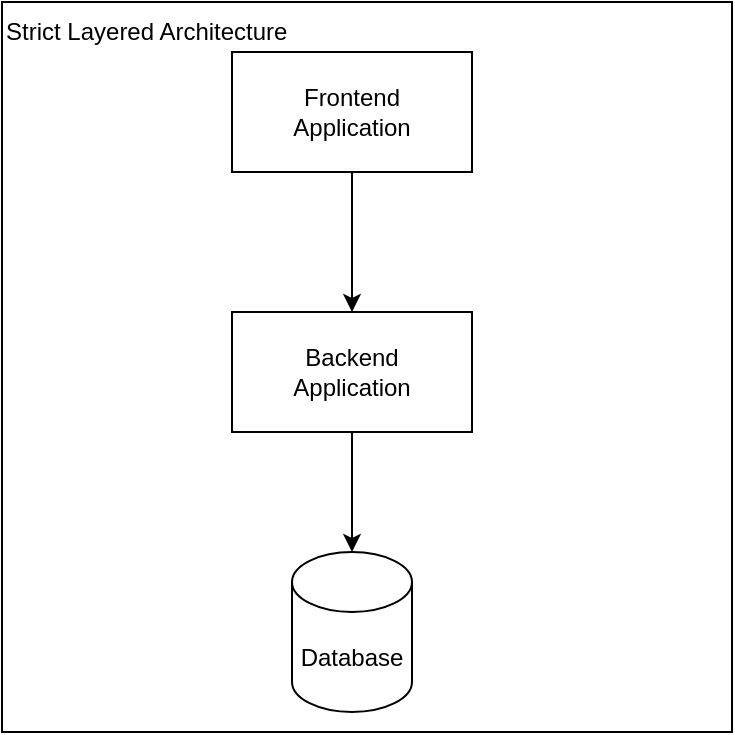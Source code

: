 <mxfile version="14.6.13" type="device"><diagram id="-LkOcu_oA1nEuQ4sMM0n" name="Page-1"><mxGraphModel dx="782" dy="468" grid="1" gridSize="10" guides="1" tooltips="1" connect="1" arrows="1" fold="1" page="1" pageScale="1" pageWidth="850" pageHeight="1100" math="0" shadow="0"><root><mxCell id="0"/><mxCell id="1" parent="0"/><mxCell id="xj6vfTAbKVOl69NZvFVa-2" value="" style="whiteSpace=wrap;html=1;aspect=fixed;" vertex="1" parent="1"><mxGeometry x="230" y="235" width="365" height="365" as="geometry"/></mxCell><mxCell id="vEav81a6iuHKQL8AQftT-1" value="Database" style="shape=cylinder3;whiteSpace=wrap;html=1;boundedLbl=1;backgroundOutline=1;size=15;" parent="1" vertex="1"><mxGeometry x="375" y="510" width="60" height="80" as="geometry"/></mxCell><mxCell id="vEav81a6iuHKQL8AQftT-3" value="Frontend&lt;br&gt;Application" style="rounded=0;whiteSpace=wrap;html=1;" parent="1" vertex="1"><mxGeometry x="345" y="260" width="120" height="60" as="geometry"/></mxCell><mxCell id="vEav81a6iuHKQL8AQftT-4" value="" style="endArrow=classic;html=1;exitX=0.5;exitY=1;exitDx=0;exitDy=0;entryX=0.5;entryY=0;entryDx=0;entryDy=0;" parent="1" source="vEav81a6iuHKQL8AQftT-3" target="xj6vfTAbKVOl69NZvFVa-1" edge="1"><mxGeometry width="50" height="50" relative="1" as="geometry"><mxPoint x="380" y="350" as="sourcePoint"/><mxPoint x="405" y="450" as="targetPoint"/></mxGeometry></mxCell><mxCell id="vEav81a6iuHKQL8AQftT-5" value="" style="endArrow=classic;html=1;exitX=0.5;exitY=1;exitDx=0;exitDy=0;" parent="1" source="xj6vfTAbKVOl69NZvFVa-1" edge="1"><mxGeometry width="50" height="50" relative="1" as="geometry"><mxPoint x="385" y="530" as="sourcePoint"/><mxPoint x="405" y="510" as="targetPoint"/></mxGeometry></mxCell><mxCell id="xj6vfTAbKVOl69NZvFVa-1" value="Backend&lt;br&gt;Application" style="rounded=0;whiteSpace=wrap;html=1;" vertex="1" parent="1"><mxGeometry x="345" y="390" width="120" height="60" as="geometry"/></mxCell><mxCell id="xj6vfTAbKVOl69NZvFVa-3" value="Strict Layered Architecture" style="text;html=1;strokeColor=none;fillColor=none;align=left;verticalAlign=middle;whiteSpace=wrap;rounded=0;" vertex="1" parent="1"><mxGeometry x="230" y="240" width="150" height="20" as="geometry"/></mxCell></root></mxGraphModel></diagram></mxfile>